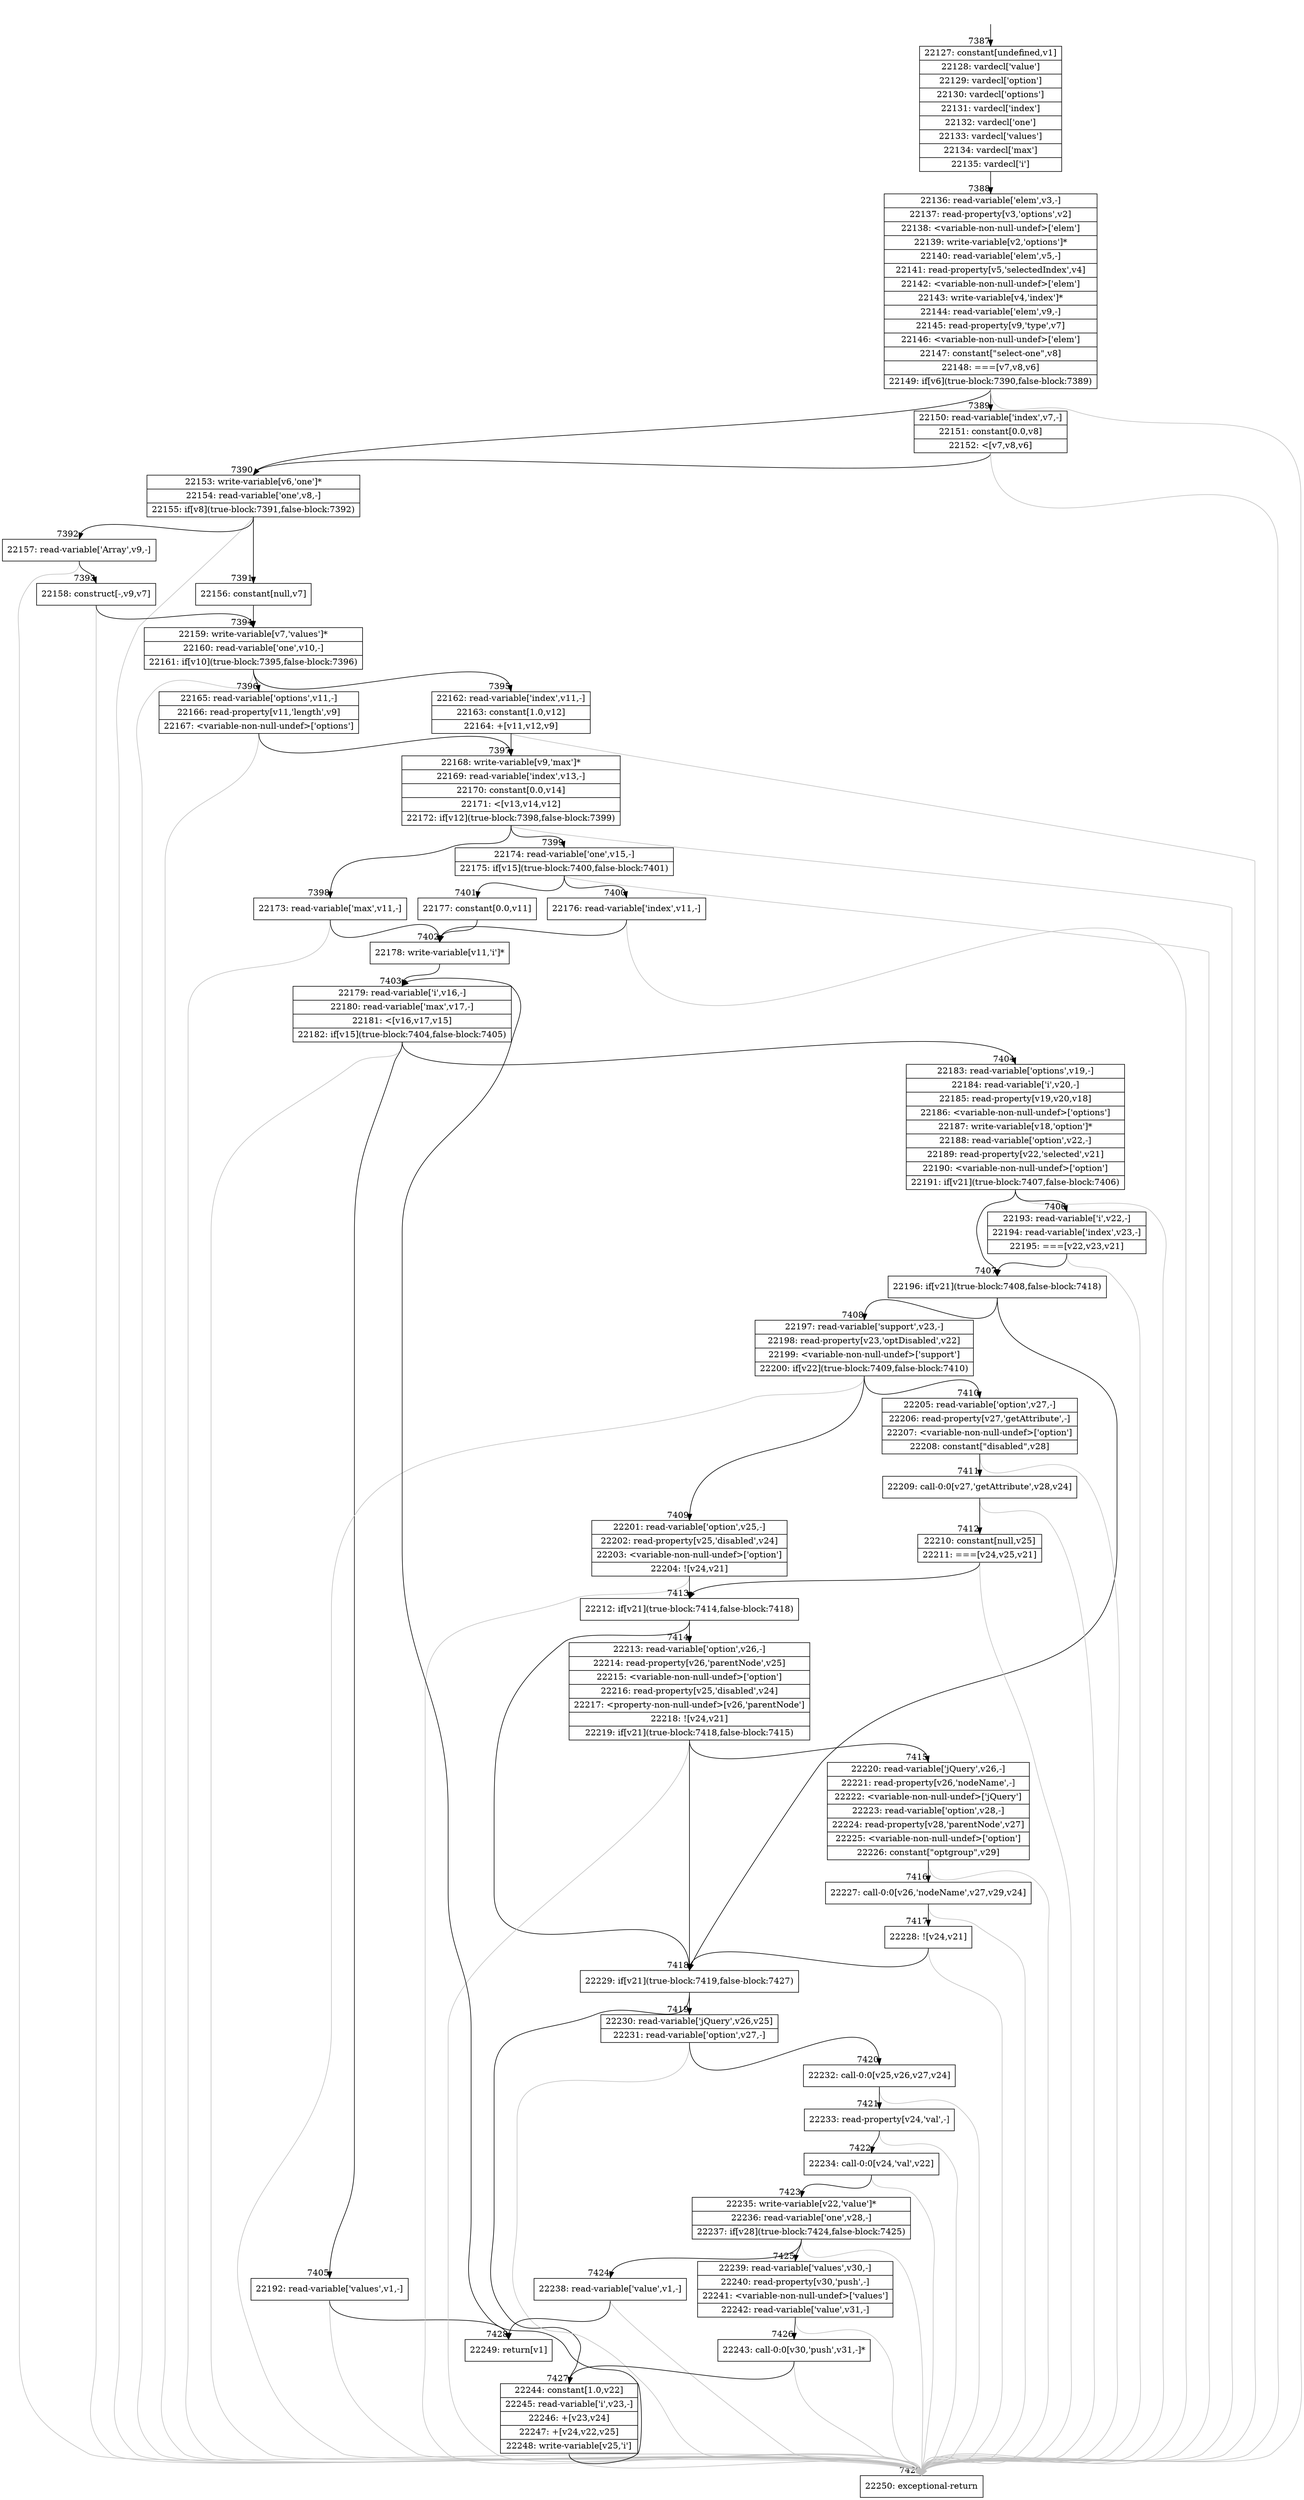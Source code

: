 digraph {
rankdir="TD"
BB_entry454[shape=none,label=""];
BB_entry454 -> BB7387 [tailport=s, headport=n, headlabel="    7387"]
BB7387 [shape=record label="{22127: constant[undefined,v1]|22128: vardecl['value']|22129: vardecl['option']|22130: vardecl['options']|22131: vardecl['index']|22132: vardecl['one']|22133: vardecl['values']|22134: vardecl['max']|22135: vardecl['i']}" ] 
BB7387 -> BB7388 [tailport=s, headport=n, headlabel="      7388"]
BB7388 [shape=record label="{22136: read-variable['elem',v3,-]|22137: read-property[v3,'options',v2]|22138: \<variable-non-null-undef\>['elem']|22139: write-variable[v2,'options']*|22140: read-variable['elem',v5,-]|22141: read-property[v5,'selectedIndex',v4]|22142: \<variable-non-null-undef\>['elem']|22143: write-variable[v4,'index']*|22144: read-variable['elem',v9,-]|22145: read-property[v9,'type',v7]|22146: \<variable-non-null-undef\>['elem']|22147: constant[\"select-one\",v8]|22148: ===[v7,v8,v6]|22149: if[v6](true-block:7390,false-block:7389)}" ] 
BB7388 -> BB7390 [tailport=s, headport=n, headlabel="      7390"]
BB7388 -> BB7389 [tailport=s, headport=n, headlabel="      7389"]
BB7388 -> BB7429 [tailport=s, headport=n, color=gray, headlabel="      7429"]
BB7389 [shape=record label="{22150: read-variable['index',v7,-]|22151: constant[0.0,v8]|22152: \<[v7,v8,v6]}" ] 
BB7389 -> BB7390 [tailport=s, headport=n]
BB7389 -> BB7429 [tailport=s, headport=n, color=gray]
BB7390 [shape=record label="{22153: write-variable[v6,'one']*|22154: read-variable['one',v8,-]|22155: if[v8](true-block:7391,false-block:7392)}" ] 
BB7390 -> BB7391 [tailport=s, headport=n, headlabel="      7391"]
BB7390 -> BB7392 [tailport=s, headport=n, headlabel="      7392"]
BB7390 -> BB7429 [tailport=s, headport=n, color=gray]
BB7391 [shape=record label="{22156: constant[null,v7]}" ] 
BB7391 -> BB7394 [tailport=s, headport=n, headlabel="      7394"]
BB7392 [shape=record label="{22157: read-variable['Array',v9,-]}" ] 
BB7392 -> BB7393 [tailport=s, headport=n, headlabel="      7393"]
BB7392 -> BB7429 [tailport=s, headport=n, color=gray]
BB7393 [shape=record label="{22158: construct[-,v9,v7]}" ] 
BB7393 -> BB7394 [tailport=s, headport=n]
BB7393 -> BB7429 [tailport=s, headport=n, color=gray]
BB7394 [shape=record label="{22159: write-variable[v7,'values']*|22160: read-variable['one',v10,-]|22161: if[v10](true-block:7395,false-block:7396)}" ] 
BB7394 -> BB7395 [tailport=s, headport=n, headlabel="      7395"]
BB7394 -> BB7396 [tailport=s, headport=n, headlabel="      7396"]
BB7394 -> BB7429 [tailport=s, headport=n, color=gray]
BB7395 [shape=record label="{22162: read-variable['index',v11,-]|22163: constant[1.0,v12]|22164: +[v11,v12,v9]}" ] 
BB7395 -> BB7397 [tailport=s, headport=n, headlabel="      7397"]
BB7395 -> BB7429 [tailport=s, headport=n, color=gray]
BB7396 [shape=record label="{22165: read-variable['options',v11,-]|22166: read-property[v11,'length',v9]|22167: \<variable-non-null-undef\>['options']}" ] 
BB7396 -> BB7397 [tailport=s, headport=n]
BB7396 -> BB7429 [tailport=s, headport=n, color=gray]
BB7397 [shape=record label="{22168: write-variable[v9,'max']*|22169: read-variable['index',v13,-]|22170: constant[0.0,v14]|22171: \<[v13,v14,v12]|22172: if[v12](true-block:7398,false-block:7399)}" ] 
BB7397 -> BB7398 [tailport=s, headport=n, headlabel="      7398"]
BB7397 -> BB7399 [tailport=s, headport=n, headlabel="      7399"]
BB7397 -> BB7429 [tailport=s, headport=n, color=gray]
BB7398 [shape=record label="{22173: read-variable['max',v11,-]}" ] 
BB7398 -> BB7402 [tailport=s, headport=n, headlabel="      7402"]
BB7398 -> BB7429 [tailport=s, headport=n, color=gray]
BB7399 [shape=record label="{22174: read-variable['one',v15,-]|22175: if[v15](true-block:7400,false-block:7401)}" ] 
BB7399 -> BB7400 [tailport=s, headport=n, headlabel="      7400"]
BB7399 -> BB7401 [tailport=s, headport=n, headlabel="      7401"]
BB7399 -> BB7429 [tailport=s, headport=n, color=gray]
BB7400 [shape=record label="{22176: read-variable['index',v11,-]}" ] 
BB7400 -> BB7402 [tailport=s, headport=n]
BB7400 -> BB7429 [tailport=s, headport=n, color=gray]
BB7401 [shape=record label="{22177: constant[0.0,v11]}" ] 
BB7401 -> BB7402 [tailport=s, headport=n]
BB7402 [shape=record label="{22178: write-variable[v11,'i']*}" ] 
BB7402 -> BB7403 [tailport=s, headport=n, headlabel="      7403"]
BB7403 [shape=record label="{22179: read-variable['i',v16,-]|22180: read-variable['max',v17,-]|22181: \<[v16,v17,v15]|22182: if[v15](true-block:7404,false-block:7405)}" ] 
BB7403 -> BB7404 [tailport=s, headport=n, headlabel="      7404"]
BB7403 -> BB7405 [tailport=s, headport=n, headlabel="      7405"]
BB7403 -> BB7429 [tailport=s, headport=n, color=gray]
BB7404 [shape=record label="{22183: read-variable['options',v19,-]|22184: read-variable['i',v20,-]|22185: read-property[v19,v20,v18]|22186: \<variable-non-null-undef\>['options']|22187: write-variable[v18,'option']*|22188: read-variable['option',v22,-]|22189: read-property[v22,'selected',v21]|22190: \<variable-non-null-undef\>['option']|22191: if[v21](true-block:7407,false-block:7406)}" ] 
BB7404 -> BB7407 [tailport=s, headport=n, headlabel="      7407"]
BB7404 -> BB7406 [tailport=s, headport=n, headlabel="      7406"]
BB7404 -> BB7429 [tailport=s, headport=n, color=gray]
BB7405 [shape=record label="{22192: read-variable['values',v1,-]}" ] 
BB7405 -> BB7428 [tailport=s, headport=n, headlabel="      7428"]
BB7405 -> BB7429 [tailport=s, headport=n, color=gray]
BB7406 [shape=record label="{22193: read-variable['i',v22,-]|22194: read-variable['index',v23,-]|22195: ===[v22,v23,v21]}" ] 
BB7406 -> BB7407 [tailport=s, headport=n]
BB7406 -> BB7429 [tailport=s, headport=n, color=gray]
BB7407 [shape=record label="{22196: if[v21](true-block:7408,false-block:7418)}" ] 
BB7407 -> BB7418 [tailport=s, headport=n, headlabel="      7418"]
BB7407 -> BB7408 [tailport=s, headport=n, headlabel="      7408"]
BB7408 [shape=record label="{22197: read-variable['support',v23,-]|22198: read-property[v23,'optDisabled',v22]|22199: \<variable-non-null-undef\>['support']|22200: if[v22](true-block:7409,false-block:7410)}" ] 
BB7408 -> BB7409 [tailport=s, headport=n, headlabel="      7409"]
BB7408 -> BB7410 [tailport=s, headport=n, headlabel="      7410"]
BB7408 -> BB7429 [tailport=s, headport=n, color=gray]
BB7409 [shape=record label="{22201: read-variable['option',v25,-]|22202: read-property[v25,'disabled',v24]|22203: \<variable-non-null-undef\>['option']|22204: ![v24,v21]}" ] 
BB7409 -> BB7413 [tailport=s, headport=n, headlabel="      7413"]
BB7409 -> BB7429 [tailport=s, headport=n, color=gray]
BB7410 [shape=record label="{22205: read-variable['option',v27,-]|22206: read-property[v27,'getAttribute',-]|22207: \<variable-non-null-undef\>['option']|22208: constant[\"disabled\",v28]}" ] 
BB7410 -> BB7411 [tailport=s, headport=n, headlabel="      7411"]
BB7410 -> BB7429 [tailport=s, headport=n, color=gray]
BB7411 [shape=record label="{22209: call-0:0[v27,'getAttribute',v28,v24]}" ] 
BB7411 -> BB7412 [tailport=s, headport=n, headlabel="      7412"]
BB7411 -> BB7429 [tailport=s, headport=n, color=gray]
BB7412 [shape=record label="{22210: constant[null,v25]|22211: ===[v24,v25,v21]}" ] 
BB7412 -> BB7413 [tailport=s, headport=n]
BB7412 -> BB7429 [tailport=s, headport=n, color=gray]
BB7413 [shape=record label="{22212: if[v21](true-block:7414,false-block:7418)}" ] 
BB7413 -> BB7418 [tailport=s, headport=n]
BB7413 -> BB7414 [tailport=s, headport=n, headlabel="      7414"]
BB7414 [shape=record label="{22213: read-variable['option',v26,-]|22214: read-property[v26,'parentNode',v25]|22215: \<variable-non-null-undef\>['option']|22216: read-property[v25,'disabled',v24]|22217: \<property-non-null-undef\>[v26,'parentNode']|22218: ![v24,v21]|22219: if[v21](true-block:7418,false-block:7415)}" ] 
BB7414 -> BB7418 [tailport=s, headport=n]
BB7414 -> BB7415 [tailport=s, headport=n, headlabel="      7415"]
BB7414 -> BB7429 [tailport=s, headport=n, color=gray]
BB7415 [shape=record label="{22220: read-variable['jQuery',v26,-]|22221: read-property[v26,'nodeName',-]|22222: \<variable-non-null-undef\>['jQuery']|22223: read-variable['option',v28,-]|22224: read-property[v28,'parentNode',v27]|22225: \<variable-non-null-undef\>['option']|22226: constant[\"optgroup\",v29]}" ] 
BB7415 -> BB7416 [tailport=s, headport=n, headlabel="      7416"]
BB7415 -> BB7429 [tailport=s, headport=n, color=gray]
BB7416 [shape=record label="{22227: call-0:0[v26,'nodeName',v27,v29,v24]}" ] 
BB7416 -> BB7417 [tailport=s, headport=n, headlabel="      7417"]
BB7416 -> BB7429 [tailport=s, headport=n, color=gray]
BB7417 [shape=record label="{22228: ![v24,v21]}" ] 
BB7417 -> BB7418 [tailport=s, headport=n]
BB7417 -> BB7429 [tailport=s, headport=n, color=gray]
BB7418 [shape=record label="{22229: if[v21](true-block:7419,false-block:7427)}" ] 
BB7418 -> BB7419 [tailport=s, headport=n, headlabel="      7419"]
BB7418 -> BB7427 [tailport=s, headport=n, headlabel="      7427"]
BB7419 [shape=record label="{22230: read-variable['jQuery',v26,v25]|22231: read-variable['option',v27,-]}" ] 
BB7419 -> BB7420 [tailport=s, headport=n, headlabel="      7420"]
BB7419 -> BB7429 [tailport=s, headport=n, color=gray]
BB7420 [shape=record label="{22232: call-0:0[v25,v26,v27,v24]}" ] 
BB7420 -> BB7421 [tailport=s, headport=n, headlabel="      7421"]
BB7420 -> BB7429 [tailport=s, headport=n, color=gray]
BB7421 [shape=record label="{22233: read-property[v24,'val',-]}" ] 
BB7421 -> BB7422 [tailport=s, headport=n, headlabel="      7422"]
BB7421 -> BB7429 [tailport=s, headport=n, color=gray]
BB7422 [shape=record label="{22234: call-0:0[v24,'val',v22]}" ] 
BB7422 -> BB7423 [tailport=s, headport=n, headlabel="      7423"]
BB7422 -> BB7429 [tailport=s, headport=n, color=gray]
BB7423 [shape=record label="{22235: write-variable[v22,'value']*|22236: read-variable['one',v28,-]|22237: if[v28](true-block:7424,false-block:7425)}" ] 
BB7423 -> BB7424 [tailport=s, headport=n, headlabel="      7424"]
BB7423 -> BB7425 [tailport=s, headport=n, headlabel="      7425"]
BB7423 -> BB7429 [tailport=s, headport=n, color=gray]
BB7424 [shape=record label="{22238: read-variable['value',v1,-]}" ] 
BB7424 -> BB7428 [tailport=s, headport=n]
BB7424 -> BB7429 [tailport=s, headport=n, color=gray]
BB7425 [shape=record label="{22239: read-variable['values',v30,-]|22240: read-property[v30,'push',-]|22241: \<variable-non-null-undef\>['values']|22242: read-variable['value',v31,-]}" ] 
BB7425 -> BB7426 [tailport=s, headport=n, headlabel="      7426"]
BB7425 -> BB7429 [tailport=s, headport=n, color=gray]
BB7426 [shape=record label="{22243: call-0:0[v30,'push',v31,-]*}" ] 
BB7426 -> BB7427 [tailport=s, headport=n]
BB7426 -> BB7429 [tailport=s, headport=n, color=gray]
BB7427 [shape=record label="{22244: constant[1.0,v22]|22245: read-variable['i',v23,-]|22246: +[v23,v24]|22247: +[v24,v22,v25]|22248: write-variable[v25,'i']}" ] 
BB7427 -> BB7403 [tailport=s, headport=n]
BB7427 -> BB7429 [tailport=s, headport=n, color=gray]
BB7428 [shape=record label="{22249: return[v1]}" ] 
BB7429 [shape=record label="{22250: exceptional-return}" ] 
}
